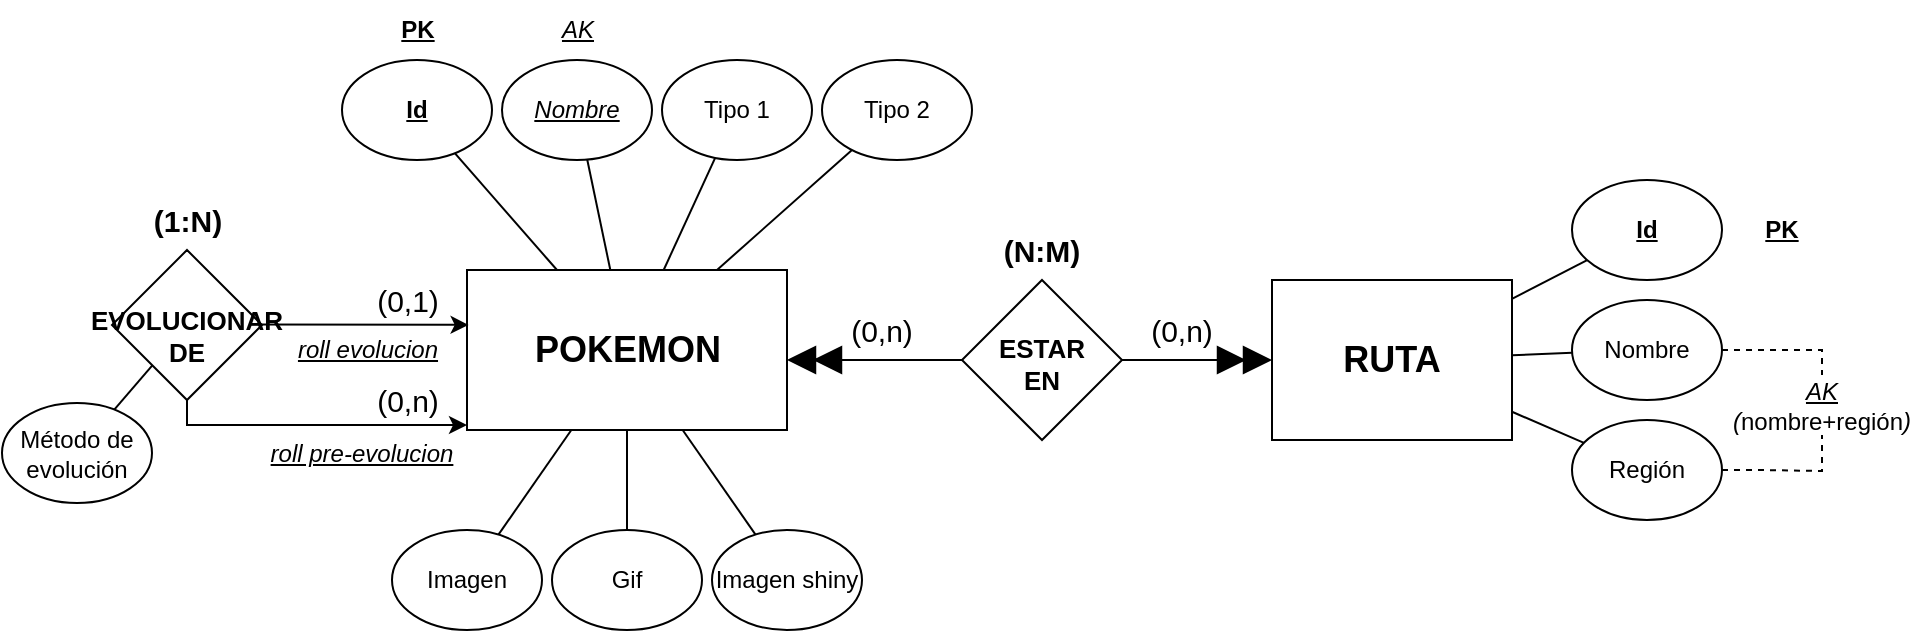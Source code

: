 <mxfile version="24.4.0" type="device">
  <diagram name="Página-1" id="0GHZ5A7Jms9QtLhdkr8U">
    <mxGraphModel dx="955" dy="563" grid="1" gridSize="10" guides="1" tooltips="1" connect="1" arrows="1" fold="1" page="1" pageScale="1" pageWidth="1169" pageHeight="827" math="0" shadow="0">
      <root>
        <mxCell id="0" />
        <mxCell id="1" parent="0" />
        <mxCell id="Py_kUXq3wZUquthVJH_P-1" value="&lt;font style=&quot;font-size: 18px;&quot;&gt;&lt;b&gt;POKEMON&lt;/b&gt;&lt;/font&gt;" style="rounded=0;whiteSpace=wrap;html=1;" vertex="1" parent="1">
          <mxGeometry x="342.5" y="205" width="160" height="80" as="geometry" />
        </mxCell>
        <mxCell id="Py_kUXq3wZUquthVJH_P-2" value="&lt;font style=&quot;font-size: 18px;&quot;&gt;&lt;b&gt;RUTA&lt;/b&gt;&lt;/font&gt;" style="rounded=0;whiteSpace=wrap;html=1;" vertex="1" parent="1">
          <mxGeometry x="745" y="210" width="120" height="80" as="geometry" />
        </mxCell>
        <mxCell id="Py_kUXq3wZUquthVJH_P-6" style="edgeStyle=orthogonalEdgeStyle;rounded=0;orthogonalLoop=1;jettySize=auto;html=1;entryX=0;entryY=0.5;entryDx=0;entryDy=0;strokeColor=default;align=center;verticalAlign=middle;fontFamily=Helvetica;fontSize=11;fontColor=default;labelBackgroundColor=default;endArrow=doubleBlock;endFill=1;endSize=12;" edge="1" parent="1" source="Py_kUXq3wZUquthVJH_P-4" target="Py_kUXq3wZUquthVJH_P-2">
          <mxGeometry relative="1" as="geometry" />
        </mxCell>
        <mxCell id="Py_kUXq3wZUquthVJH_P-7" style="edgeStyle=orthogonalEdgeStyle;rounded=0;orthogonalLoop=1;jettySize=auto;html=1;endArrow=doubleBlock;endFill=1;endSize=12;" edge="1" parent="1" source="Py_kUXq3wZUquthVJH_P-4" target="Py_kUXq3wZUquthVJH_P-1">
          <mxGeometry relative="1" as="geometry">
            <Array as="points">
              <mxPoint x="530" y="250.5" />
              <mxPoint x="530" y="250.5" />
            </Array>
          </mxGeometry>
        </mxCell>
        <mxCell id="Py_kUXq3wZUquthVJH_P-4" value="&lt;font style=&quot;font-size: 13px;&quot;&gt;&lt;b&gt;ESTAR&lt;/b&gt;&lt;/font&gt;&lt;div style=&quot;font-size: 13px;&quot;&gt;&lt;font style=&quot;font-size: 13px;&quot;&gt;&lt;b&gt;EN&lt;/b&gt;&lt;/font&gt;&lt;/div&gt;" style="rhombus;whiteSpace=wrap;html=1;verticalAlign=middle;spacingBottom=-3;" vertex="1" parent="1">
          <mxGeometry x="590" y="210" width="80" height="80" as="geometry" />
        </mxCell>
        <mxCell id="Py_kUXq3wZUquthVJH_P-8" value="(N:M)" style="text;html=1;align=center;verticalAlign=middle;whiteSpace=wrap;rounded=0;fontStyle=1;fontSize=15;" vertex="1" parent="1">
          <mxGeometry x="600" y="180" width="60" height="30" as="geometry" />
        </mxCell>
        <mxCell id="Py_kUXq3wZUquthVJH_P-9" value="&lt;span style=&quot;font-weight: normal;&quot;&gt;(0,n)&lt;/span&gt;" style="text;html=1;align=center;verticalAlign=middle;whiteSpace=wrap;rounded=0;fontStyle=1;fontSize=15;" vertex="1" parent="1">
          <mxGeometry x="670" y="220" width="60" height="30" as="geometry" />
        </mxCell>
        <mxCell id="Py_kUXq3wZUquthVJH_P-10" value="&lt;span style=&quot;font-weight: normal;&quot;&gt;(0,n)&lt;/span&gt;" style="text;html=1;align=center;verticalAlign=middle;whiteSpace=wrap;rounded=0;fontStyle=1;fontSize=15;" vertex="1" parent="1">
          <mxGeometry x="520" y="220" width="60" height="30" as="geometry" />
        </mxCell>
        <mxCell id="Py_kUXq3wZUquthVJH_P-24" style="rounded=0;orthogonalLoop=1;jettySize=auto;html=1;endArrow=none;endFill=0;" edge="1" parent="1" source="Py_kUXq3wZUquthVJH_P-11" target="Py_kUXq3wZUquthVJH_P-1">
          <mxGeometry relative="1" as="geometry" />
        </mxCell>
        <mxCell id="Py_kUXq3wZUquthVJH_P-11" value="&lt;i&gt;&lt;u&gt;Nombre&lt;/u&gt;&lt;/i&gt;" style="ellipse;whiteSpace=wrap;html=1;" vertex="1" parent="1">
          <mxGeometry x="360" y="100" width="75" height="50" as="geometry" />
        </mxCell>
        <mxCell id="Py_kUXq3wZUquthVJH_P-23" style="rounded=0;orthogonalLoop=1;jettySize=auto;html=1;endArrow=none;endFill=0;" edge="1" parent="1" source="Py_kUXq3wZUquthVJH_P-12" target="Py_kUXq3wZUquthVJH_P-1">
          <mxGeometry relative="1" as="geometry" />
        </mxCell>
        <mxCell id="Py_kUXq3wZUquthVJH_P-12" value="&lt;b&gt;&lt;u&gt;Id&lt;/u&gt;&lt;/b&gt;" style="ellipse;whiteSpace=wrap;html=1;" vertex="1" parent="1">
          <mxGeometry x="280" y="100" width="75" height="50" as="geometry" />
        </mxCell>
        <mxCell id="Py_kUXq3wZUquthVJH_P-25" style="rounded=0;orthogonalLoop=1;jettySize=auto;html=1;endArrow=none;endFill=0;" edge="1" parent="1" source="Py_kUXq3wZUquthVJH_P-13" target="Py_kUXq3wZUquthVJH_P-1">
          <mxGeometry relative="1" as="geometry" />
        </mxCell>
        <mxCell id="Py_kUXq3wZUquthVJH_P-13" value="Imagen" style="ellipse;whiteSpace=wrap;html=1;" vertex="1" parent="1">
          <mxGeometry x="305" y="335" width="75" height="50" as="geometry" />
        </mxCell>
        <mxCell id="Py_kUXq3wZUquthVJH_P-26" style="rounded=0;orthogonalLoop=1;jettySize=auto;html=1;endArrow=none;endFill=0;" edge="1" parent="1" source="Py_kUXq3wZUquthVJH_P-14" target="Py_kUXq3wZUquthVJH_P-1">
          <mxGeometry relative="1" as="geometry" />
        </mxCell>
        <mxCell id="Py_kUXq3wZUquthVJH_P-14" value="Gif" style="ellipse;whiteSpace=wrap;html=1;" vertex="1" parent="1">
          <mxGeometry x="385" y="335" width="75" height="50" as="geometry" />
        </mxCell>
        <mxCell id="Py_kUXq3wZUquthVJH_P-27" style="rounded=0;orthogonalLoop=1;jettySize=auto;html=1;endArrow=none;endFill=0;" edge="1" parent="1" source="Py_kUXq3wZUquthVJH_P-15" target="Py_kUXq3wZUquthVJH_P-1">
          <mxGeometry relative="1" as="geometry" />
        </mxCell>
        <mxCell id="Py_kUXq3wZUquthVJH_P-15" value="Imagen shiny" style="ellipse;whiteSpace=wrap;html=1;" vertex="1" parent="1">
          <mxGeometry x="465" y="335" width="75" height="50" as="geometry" />
        </mxCell>
        <mxCell id="Py_kUXq3wZUquthVJH_P-22" style="rounded=0;orthogonalLoop=1;jettySize=auto;html=1;endArrow=none;endFill=0;" edge="1" parent="1" source="Py_kUXq3wZUquthVJH_P-16" target="Py_kUXq3wZUquthVJH_P-1">
          <mxGeometry relative="1" as="geometry" />
        </mxCell>
        <mxCell id="Py_kUXq3wZUquthVJH_P-16" value="Tipo 1" style="ellipse;whiteSpace=wrap;html=1;" vertex="1" parent="1">
          <mxGeometry x="440" y="100" width="75" height="50" as="geometry" />
        </mxCell>
        <mxCell id="Py_kUXq3wZUquthVJH_P-21" style="rounded=0;orthogonalLoop=1;jettySize=auto;html=1;endArrow=none;endFill=0;" edge="1" parent="1" source="Py_kUXq3wZUquthVJH_P-18" target="Py_kUXq3wZUquthVJH_P-1">
          <mxGeometry relative="1" as="geometry" />
        </mxCell>
        <mxCell id="Py_kUXq3wZUquthVJH_P-18" value="Tipo 2" style="ellipse;whiteSpace=wrap;html=1;" vertex="1" parent="1">
          <mxGeometry x="520" y="100" width="75" height="50" as="geometry" />
        </mxCell>
        <mxCell id="Py_kUXq3wZUquthVJH_P-20" value="Método de evolución" style="ellipse;whiteSpace=wrap;html=1;" vertex="1" parent="1">
          <mxGeometry x="110" y="271.5" width="75" height="50" as="geometry" />
        </mxCell>
        <mxCell id="Py_kUXq3wZUquthVJH_P-30" value="&lt;b&gt;&lt;u&gt;PK&lt;/u&gt;&lt;/b&gt;" style="text;html=1;align=center;verticalAlign=middle;whiteSpace=wrap;rounded=0;" vertex="1" parent="1">
          <mxGeometry x="287.5" y="70" width="60" height="30" as="geometry" />
        </mxCell>
        <mxCell id="Py_kUXq3wZUquthVJH_P-31" value="&lt;u style=&quot;&quot;&gt;&lt;i style=&quot;&quot;&gt;AK&lt;/i&gt;&lt;/u&gt;" style="text;html=1;align=center;verticalAlign=middle;whiteSpace=wrap;rounded=0;" vertex="1" parent="1">
          <mxGeometry x="367.5" y="70" width="60" height="30" as="geometry" />
        </mxCell>
        <mxCell id="Py_kUXq3wZUquthVJH_P-32" value="&lt;b&gt;&lt;u&gt;Id&lt;/u&gt;&lt;/b&gt;" style="ellipse;whiteSpace=wrap;html=1;" vertex="1" parent="1">
          <mxGeometry x="895" y="160" width="75" height="50" as="geometry" />
        </mxCell>
        <mxCell id="Py_kUXq3wZUquthVJH_P-39" style="edgeStyle=orthogonalEdgeStyle;rounded=0;orthogonalLoop=1;jettySize=auto;html=1;dashed=1;endArrow=none;endFill=0;" edge="1" parent="1" source="Py_kUXq3wZUquthVJH_P-33" target="Py_kUXq3wZUquthVJH_P-38">
          <mxGeometry relative="1" as="geometry">
            <Array as="points">
              <mxPoint x="1020" y="244.5" />
            </Array>
          </mxGeometry>
        </mxCell>
        <mxCell id="Py_kUXq3wZUquthVJH_P-33" value="Nombre" style="ellipse;whiteSpace=wrap;html=1;" vertex="1" parent="1">
          <mxGeometry x="895" y="220" width="75" height="50" as="geometry" />
        </mxCell>
        <mxCell id="Py_kUXq3wZUquthVJH_P-40" style="edgeStyle=orthogonalEdgeStyle;rounded=0;orthogonalLoop=1;jettySize=auto;html=1;entryX=0.5;entryY=1;entryDx=0;entryDy=0;dashed=1;endArrow=none;endFill=0;" edge="1" parent="1" source="Py_kUXq3wZUquthVJH_P-34" target="Py_kUXq3wZUquthVJH_P-38">
          <mxGeometry relative="1" as="geometry">
            <Array as="points">
              <mxPoint x="990" y="305.5" />
              <mxPoint x="1015" y="305.5" />
            </Array>
          </mxGeometry>
        </mxCell>
        <mxCell id="Py_kUXq3wZUquthVJH_P-34" value="Región" style="ellipse;whiteSpace=wrap;html=1;" vertex="1" parent="1">
          <mxGeometry x="895" y="280" width="75" height="50" as="geometry" />
        </mxCell>
        <mxCell id="Py_kUXq3wZUquthVJH_P-36" value="&lt;b&gt;&lt;u&gt;PK&lt;/u&gt;&lt;/b&gt;" style="text;html=1;align=center;verticalAlign=middle;whiteSpace=wrap;rounded=0;" vertex="1" parent="1">
          <mxGeometry x="970" y="170" width="60" height="30" as="geometry" />
        </mxCell>
        <mxCell id="Py_kUXq3wZUquthVJH_P-38" value="&lt;i style=&quot;&quot;&gt;&lt;u&gt;AK &lt;/u&gt;(&lt;/i&gt;nombre+región&lt;i style=&quot;&quot;&gt;)&lt;/i&gt;" style="text;html=1;align=center;verticalAlign=middle;whiteSpace=wrap;rounded=0;" vertex="1" parent="1">
          <mxGeometry x="990" y="257.5" width="60" height="30" as="geometry" />
        </mxCell>
        <mxCell id="Py_kUXq3wZUquthVJH_P-41" style="rounded=0;orthogonalLoop=1;jettySize=auto;html=1;endArrow=none;endFill=0;" edge="1" parent="1" source="Py_kUXq3wZUquthVJH_P-32" target="Py_kUXq3wZUquthVJH_P-2">
          <mxGeometry relative="1" as="geometry">
            <mxPoint x="857.26" y="107" as="sourcePoint" />
            <mxPoint x="845.26" y="170" as="targetPoint" />
          </mxGeometry>
        </mxCell>
        <mxCell id="Py_kUXq3wZUquthVJH_P-42" style="rounded=0;orthogonalLoop=1;jettySize=auto;html=1;endArrow=none;endFill=0;" edge="1" parent="1" source="Py_kUXq3wZUquthVJH_P-33" target="Py_kUXq3wZUquthVJH_P-2">
          <mxGeometry relative="1" as="geometry">
            <mxPoint x="902" y="223.06" as="sourcePoint" />
            <mxPoint x="865" y="242.06" as="targetPoint" />
          </mxGeometry>
        </mxCell>
        <mxCell id="Py_kUXq3wZUquthVJH_P-43" style="rounded=0;orthogonalLoop=1;jettySize=auto;html=1;endArrow=none;endFill=0;" edge="1" parent="1" source="Py_kUXq3wZUquthVJH_P-34" target="Py_kUXq3wZUquthVJH_P-2">
          <mxGeometry relative="1" as="geometry">
            <mxPoint x="882" y="287.21" as="sourcePoint" />
            <mxPoint x="845" y="306.21" as="targetPoint" />
          </mxGeometry>
        </mxCell>
        <mxCell id="Py_kUXq3wZUquthVJH_P-48" style="edgeStyle=orthogonalEdgeStyle;rounded=0;orthogonalLoop=1;jettySize=auto;html=1;entryX=0.005;entryY=0.343;entryDx=0;entryDy=0;entryPerimeter=0;" edge="1" parent="1" target="Py_kUXq3wZUquthVJH_P-1">
          <mxGeometry relative="1" as="geometry">
            <mxPoint x="234.67" y="232.16" as="sourcePoint" />
            <mxPoint x="340" y="232.5" as="targetPoint" />
            <Array as="points">
              <mxPoint x="220" y="232.5" />
            </Array>
          </mxGeometry>
        </mxCell>
        <mxCell id="Py_kUXq3wZUquthVJH_P-49" style="edgeStyle=orthogonalEdgeStyle;rounded=0;orthogonalLoop=1;jettySize=auto;html=1;" edge="1" parent="1" source="Py_kUXq3wZUquthVJH_P-46" target="Py_kUXq3wZUquthVJH_P-1">
          <mxGeometry relative="1" as="geometry">
            <mxPoint x="342.5" y="264.636" as="targetPoint" />
            <Array as="points">
              <mxPoint x="203" y="282.5" />
            </Array>
          </mxGeometry>
        </mxCell>
        <mxCell id="Py_kUXq3wZUquthVJH_P-46" value="&lt;span style=&quot;font-size: 13px;&quot;&gt;&lt;b&gt;EVOLUCIONAR&lt;/b&gt;&lt;/span&gt;&lt;div&gt;&lt;span style=&quot;font-size: 13px;&quot;&gt;&lt;b&gt;DE&lt;/b&gt;&lt;/span&gt;&lt;/div&gt;" style="rhombus;whiteSpace=wrap;html=1;verticalAlign=middle;spacingBottom=-11;" vertex="1" parent="1">
          <mxGeometry x="165" y="195" width="75" height="75" as="geometry" />
        </mxCell>
        <mxCell id="Py_kUXq3wZUquthVJH_P-50" style="rounded=0;orthogonalLoop=1;jettySize=auto;html=1;endArrow=none;endFill=0;" edge="1" parent="1" source="Py_kUXq3wZUquthVJH_P-46" target="Py_kUXq3wZUquthVJH_P-20">
          <mxGeometry relative="1" as="geometry">
            <mxPoint x="235.5" y="306.5" as="sourcePoint" />
            <mxPoint x="287.5" y="365.5" as="targetPoint" />
          </mxGeometry>
        </mxCell>
        <mxCell id="Py_kUXq3wZUquthVJH_P-51" value="&lt;span style=&quot;font-weight: normal;&quot;&gt;(0,1)&lt;/span&gt;" style="text;html=1;align=center;verticalAlign=middle;whiteSpace=wrap;rounded=0;fontStyle=1;fontSize=15;" vertex="1" parent="1">
          <mxGeometry x="282.5" y="205" width="60" height="30" as="geometry" />
        </mxCell>
        <mxCell id="Py_kUXq3wZUquthVJH_P-52" value="&lt;u style=&quot;&quot;&gt;&lt;i style=&quot;&quot;&gt;roll evolucion&lt;/i&gt;&lt;/u&gt;" style="text;html=1;align=center;verticalAlign=middle;whiteSpace=wrap;rounded=0;" vertex="1" parent="1">
          <mxGeometry x="242.5" y="230" width="100" height="30" as="geometry" />
        </mxCell>
        <mxCell id="Py_kUXq3wZUquthVJH_P-53" value="&lt;u style=&quot;&quot;&gt;&lt;i style=&quot;&quot;&gt;roll pre-evolucion&lt;/i&gt;&lt;/u&gt;" style="text;html=1;align=center;verticalAlign=middle;whiteSpace=wrap;rounded=0;" vertex="1" parent="1">
          <mxGeometry x="240" y="281.5" width="100" height="30" as="geometry" />
        </mxCell>
        <mxCell id="Py_kUXq3wZUquthVJH_P-54" value="&lt;span style=&quot;font-weight: normal;&quot;&gt;(0,n)&lt;/span&gt;" style="text;html=1;align=center;verticalAlign=middle;whiteSpace=wrap;rounded=0;fontStyle=1;fontSize=15;" vertex="1" parent="1">
          <mxGeometry x="282.5" y="255" width="60" height="30" as="geometry" />
        </mxCell>
        <mxCell id="Py_kUXq3wZUquthVJH_P-56" value="(1:N)" style="text;html=1;align=center;verticalAlign=middle;whiteSpace=wrap;rounded=0;fontStyle=1;fontSize=15;" vertex="1" parent="1">
          <mxGeometry x="172.5" y="165" width="60" height="30" as="geometry" />
        </mxCell>
      </root>
    </mxGraphModel>
  </diagram>
</mxfile>
